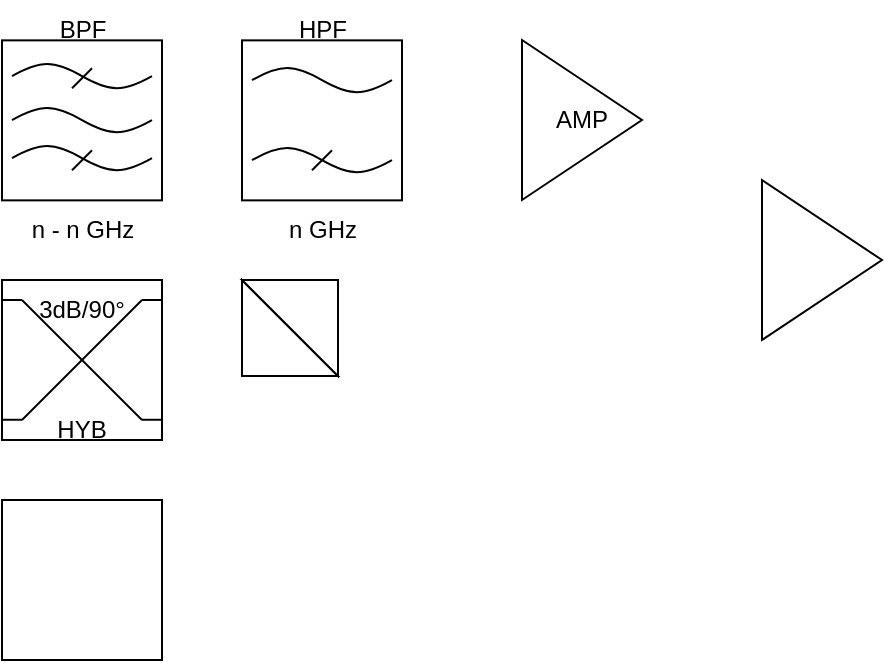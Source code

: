 <mxfile version="28.0.7">
  <diagram name="Page-1" id="T6l5kbxst5cVdcprUycA">
    <mxGraphModel dx="1148" dy="637" grid="1" gridSize="10" guides="1" tooltips="1" connect="1" arrows="1" fold="1" page="1" pageScale="1" pageWidth="1169" pageHeight="827" math="0" shadow="0">
      <root>
        <mxCell id="0" />
        <mxCell id="1" parent="0" />
        <mxCell id="AFmJNcBgNHimTuKXfB_4-49" value="" style="group" vertex="1" connectable="0" parent="1">
          <mxGeometry x="200" y="60" width="80" height="130" as="geometry" />
        </mxCell>
        <mxCell id="AFmJNcBgNHimTuKXfB_4-50" value="" style="group" vertex="1" connectable="0" parent="AFmJNcBgNHimTuKXfB_4-49">
          <mxGeometry y="20.18" width="80" height="80" as="geometry" />
        </mxCell>
        <mxCell id="AFmJNcBgNHimTuKXfB_4-51" value="" style="whiteSpace=wrap;html=1;aspect=fixed;" vertex="1" parent="AFmJNcBgNHimTuKXfB_4-50">
          <mxGeometry width="80" height="80" as="geometry" />
        </mxCell>
        <mxCell id="AFmJNcBgNHimTuKXfB_4-52" value="" style="pointerEvents=1;verticalLabelPosition=bottom;shadow=0;dashed=0;align=center;html=1;verticalAlign=top;shape=mxgraph.electrical.waveforms.sine_wave;" vertex="1" parent="AFmJNcBgNHimTuKXfB_4-50">
          <mxGeometry x="5" y="11.82" width="70" height="16.18" as="geometry" />
        </mxCell>
        <mxCell id="AFmJNcBgNHimTuKXfB_4-53" value="" style="pointerEvents=1;verticalLabelPosition=bottom;shadow=0;dashed=0;align=center;html=1;verticalAlign=top;shape=mxgraph.electrical.waveforms.sine_wave;" vertex="1" parent="AFmJNcBgNHimTuKXfB_4-50">
          <mxGeometry x="5" y="51.82" width="70" height="16.18" as="geometry" />
        </mxCell>
        <mxCell id="AFmJNcBgNHimTuKXfB_4-54" value="" style="endArrow=none;html=1;rounded=0;" edge="1" parent="AFmJNcBgNHimTuKXfB_4-50">
          <mxGeometry width="50" height="50" relative="1" as="geometry">
            <mxPoint x="35" y="64.91" as="sourcePoint" />
            <mxPoint x="45" y="54.91" as="targetPoint" />
          </mxGeometry>
        </mxCell>
        <mxCell id="AFmJNcBgNHimTuKXfB_4-55" value="n GHz" style="text;html=1;align=center;verticalAlign=middle;resizable=0;points=[];autosize=1;strokeColor=none;fillColor=none;" vertex="1" parent="AFmJNcBgNHimTuKXfB_4-49">
          <mxGeometry x="10" y="100" width="60" height="30" as="geometry" />
        </mxCell>
        <mxCell id="AFmJNcBgNHimTuKXfB_4-56" value="HPF" style="text;html=1;align=center;verticalAlign=middle;resizable=0;points=[];autosize=1;strokeColor=none;fillColor=none;" vertex="1" parent="AFmJNcBgNHimTuKXfB_4-49">
          <mxGeometry x="15" width="50" height="30" as="geometry" />
        </mxCell>
        <mxCell id="AFmJNcBgNHimTuKXfB_4-57" value="" style="group" vertex="1" connectable="0" parent="1">
          <mxGeometry x="80" y="60" width="80" height="130" as="geometry" />
        </mxCell>
        <mxCell id="AFmJNcBgNHimTuKXfB_4-58" value="n - n GHz" style="text;html=1;align=center;verticalAlign=middle;resizable=0;points=[];autosize=1;strokeColor=none;fillColor=none;" vertex="1" parent="AFmJNcBgNHimTuKXfB_4-57">
          <mxGeometry x="5" y="100" width="70" height="30" as="geometry" />
        </mxCell>
        <mxCell id="AFmJNcBgNHimTuKXfB_4-59" value="BPF" style="text;html=1;align=center;verticalAlign=middle;resizable=0;points=[];autosize=1;strokeColor=none;fillColor=none;" vertex="1" parent="AFmJNcBgNHimTuKXfB_4-57">
          <mxGeometry x="15" width="50" height="30" as="geometry" />
        </mxCell>
        <mxCell id="AFmJNcBgNHimTuKXfB_4-60" value="" style="whiteSpace=wrap;html=1;aspect=fixed;" vertex="1" parent="AFmJNcBgNHimTuKXfB_4-57">
          <mxGeometry y="20.18" width="80" height="80" as="geometry" />
        </mxCell>
        <mxCell id="AFmJNcBgNHimTuKXfB_4-61" value="" style="pointerEvents=1;verticalLabelPosition=bottom;shadow=0;dashed=0;align=center;html=1;verticalAlign=top;shape=mxgraph.electrical.waveforms.sine_wave;" vertex="1" parent="AFmJNcBgNHimTuKXfB_4-57">
          <mxGeometry x="5" y="52" width="70" height="16.18" as="geometry" />
        </mxCell>
        <mxCell id="AFmJNcBgNHimTuKXfB_4-62" value="" style="group" vertex="1" connectable="0" parent="AFmJNcBgNHimTuKXfB_4-57">
          <mxGeometry x="5" y="71" width="70" height="16.18" as="geometry" />
        </mxCell>
        <mxCell id="AFmJNcBgNHimTuKXfB_4-63" value="" style="pointerEvents=1;verticalLabelPosition=bottom;shadow=0;dashed=0;align=center;html=1;verticalAlign=top;shape=mxgraph.electrical.waveforms.sine_wave;" vertex="1" parent="AFmJNcBgNHimTuKXfB_4-62">
          <mxGeometry width="70" height="16.18" as="geometry" />
        </mxCell>
        <mxCell id="AFmJNcBgNHimTuKXfB_4-64" value="" style="endArrow=none;html=1;rounded=0;" edge="1" parent="AFmJNcBgNHimTuKXfB_4-62">
          <mxGeometry width="50" height="50" relative="1" as="geometry">
            <mxPoint x="30" y="14.09" as="sourcePoint" />
            <mxPoint x="40" y="4.09" as="targetPoint" />
          </mxGeometry>
        </mxCell>
        <mxCell id="AFmJNcBgNHimTuKXfB_4-65" value="" style="group" vertex="1" connectable="0" parent="AFmJNcBgNHimTuKXfB_4-57">
          <mxGeometry x="5" y="30" width="70" height="16.18" as="geometry" />
        </mxCell>
        <mxCell id="AFmJNcBgNHimTuKXfB_4-66" value="" style="pointerEvents=1;verticalLabelPosition=bottom;shadow=0;dashed=0;align=center;html=1;verticalAlign=top;shape=mxgraph.electrical.waveforms.sine_wave;" vertex="1" parent="AFmJNcBgNHimTuKXfB_4-65">
          <mxGeometry width="70" height="16.18" as="geometry" />
        </mxCell>
        <mxCell id="AFmJNcBgNHimTuKXfB_4-67" value="" style="endArrow=none;html=1;rounded=0;" edge="1" parent="AFmJNcBgNHimTuKXfB_4-65">
          <mxGeometry width="50" height="50" relative="1" as="geometry">
            <mxPoint x="30" y="14.09" as="sourcePoint" />
            <mxPoint x="40" y="4.09" as="targetPoint" />
          </mxGeometry>
        </mxCell>
        <mxCell id="AFmJNcBgNHimTuKXfB_4-68" value="AMP" style="triangle;whiteSpace=wrap;html=1;" vertex="1" parent="1">
          <mxGeometry x="340" y="80" width="60" height="80" as="geometry" />
        </mxCell>
        <mxCell id="AFmJNcBgNHimTuKXfB_4-69" value="" style="triangle;whiteSpace=wrap;html=1;" vertex="1" parent="1">
          <mxGeometry x="460" y="150" width="60" height="80" as="geometry" />
        </mxCell>
        <mxCell id="AFmJNcBgNHimTuKXfB_4-86" value="" style="group" vertex="1" connectable="0" parent="1">
          <mxGeometry x="80" y="200" width="80" height="90" as="geometry" />
        </mxCell>
        <mxCell id="AFmJNcBgNHimTuKXfB_4-70" value="" style="whiteSpace=wrap;html=1;aspect=fixed;" vertex="1" parent="AFmJNcBgNHimTuKXfB_4-86">
          <mxGeometry width="80" height="80" as="geometry" />
        </mxCell>
        <mxCell id="AFmJNcBgNHimTuKXfB_4-72" value="" style="endArrow=none;html=1;rounded=0;" edge="1" parent="AFmJNcBgNHimTuKXfB_4-86">
          <mxGeometry width="50" height="50" relative="1" as="geometry">
            <mxPoint y="10" as="sourcePoint" />
            <mxPoint x="10" y="10" as="targetPoint" />
          </mxGeometry>
        </mxCell>
        <mxCell id="AFmJNcBgNHimTuKXfB_4-79" value="" style="endArrow=none;html=1;rounded=0;" edge="1" parent="AFmJNcBgNHimTuKXfB_4-86">
          <mxGeometry width="50" height="50" relative="1" as="geometry">
            <mxPoint x="70" y="69.88" as="sourcePoint" />
            <mxPoint x="80" y="69.88" as="targetPoint" />
          </mxGeometry>
        </mxCell>
        <mxCell id="AFmJNcBgNHimTuKXfB_4-80" value="" style="endArrow=none;html=1;rounded=0;" edge="1" parent="AFmJNcBgNHimTuKXfB_4-86">
          <mxGeometry width="50" height="50" relative="1" as="geometry">
            <mxPoint x="70" y="70" as="sourcePoint" />
            <mxPoint x="10" y="10" as="targetPoint" />
          </mxGeometry>
        </mxCell>
        <mxCell id="AFmJNcBgNHimTuKXfB_4-83" value="" style="endArrow=none;html=1;rounded=0;" edge="1" parent="AFmJNcBgNHimTuKXfB_4-86">
          <mxGeometry width="50" height="50" relative="1" as="geometry">
            <mxPoint x="80" y="10" as="sourcePoint" />
            <mxPoint x="70" y="10" as="targetPoint" />
          </mxGeometry>
        </mxCell>
        <mxCell id="AFmJNcBgNHimTuKXfB_4-84" value="" style="endArrow=none;html=1;rounded=0;" edge="1" parent="AFmJNcBgNHimTuKXfB_4-86">
          <mxGeometry width="50" height="50" relative="1" as="geometry">
            <mxPoint x="10" y="69.88" as="sourcePoint" />
            <mxPoint y="69.88" as="targetPoint" />
          </mxGeometry>
        </mxCell>
        <mxCell id="AFmJNcBgNHimTuKXfB_4-85" value="" style="endArrow=none;html=1;rounded=0;" edge="1" parent="AFmJNcBgNHimTuKXfB_4-86">
          <mxGeometry width="50" height="50" relative="1" as="geometry">
            <mxPoint x="10" y="70" as="sourcePoint" />
            <mxPoint x="70" y="10" as="targetPoint" />
          </mxGeometry>
        </mxCell>
        <mxCell id="AFmJNcBgNHimTuKXfB_4-87" value="HYB" style="text;html=1;align=center;verticalAlign=middle;whiteSpace=wrap;rounded=0;" vertex="1" parent="AFmJNcBgNHimTuKXfB_4-86">
          <mxGeometry x="10" y="60" width="60" height="30" as="geometry" />
        </mxCell>
        <mxCell id="AFmJNcBgNHimTuKXfB_4-88" value="3dB/90°" style="text;html=1;align=center;verticalAlign=middle;whiteSpace=wrap;rounded=0;" vertex="1" parent="AFmJNcBgNHimTuKXfB_4-86">
          <mxGeometry x="10" width="60" height="30" as="geometry" />
        </mxCell>
        <mxCell id="AFmJNcBgNHimTuKXfB_4-89" value="" style="whiteSpace=wrap;html=1;aspect=fixed;" vertex="1" parent="1">
          <mxGeometry x="80" y="310" width="80" height="80" as="geometry" />
        </mxCell>
        <mxCell id="AFmJNcBgNHimTuKXfB_4-92" value="" style="group;rotation=0;" vertex="1" connectable="0" parent="1">
          <mxGeometry x="200" y="200" width="30" height="30" as="geometry" />
        </mxCell>
        <mxCell id="AFmJNcBgNHimTuKXfB_4-90" value="" style="verticalLabelPosition=bottom;verticalAlign=top;html=1;shape=mxgraph.basic.orthogonal_triangle;rotation=0;fillStyle=solid;fillColor=light-dark(#FFFFFF,#FFFFFF);" vertex="1" parent="AFmJNcBgNHimTuKXfB_4-92">
          <mxGeometry width="48" height="48" as="geometry" />
        </mxCell>
        <mxCell id="AFmJNcBgNHimTuKXfB_4-91" value="" style="verticalLabelPosition=bottom;verticalAlign=top;html=1;shape=mxgraph.basic.orthogonal_triangle;flipH=1;flipV=1;rotation=0;fillStyle=solid;fillColor=light-dark(#FFFFFF,#000000);" vertex="1" parent="AFmJNcBgNHimTuKXfB_4-92">
          <mxGeometry width="48" height="48" as="geometry" />
        </mxCell>
      </root>
    </mxGraphModel>
  </diagram>
</mxfile>
